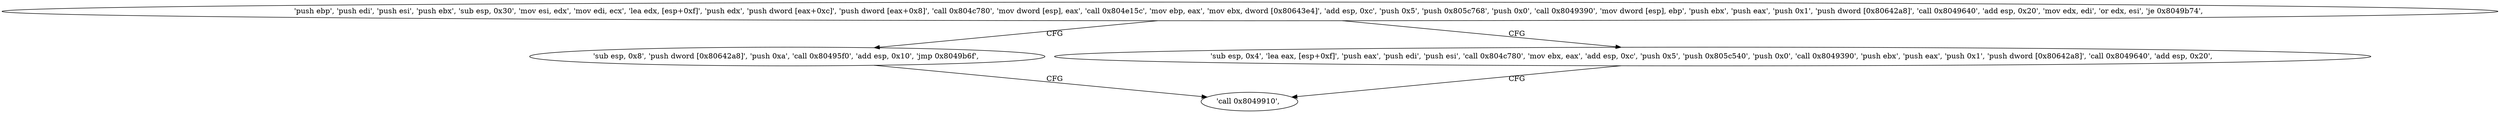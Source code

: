 digraph "func" {
"134519524" [label = "'push ebp', 'push edi', 'push esi', 'push ebx', 'sub esp, 0x30', 'mov esi, edx', 'mov edi, ecx', 'lea edx, [esp+0xf]', 'push edx', 'push dword [eax+0xc]', 'push dword [eax+0x8]', 'call 0x804c780', 'mov dword [esp], eax', 'call 0x804e15c', 'mov ebp, eax', 'mov ebx, dword [0x80643e4]', 'add esp, 0xc', 'push 0x5', 'push 0x805c768', 'push 0x0', 'call 0x8049390', 'mov dword [esp], ebp', 'push ebx', 'push eax', 'push 0x1', 'push dword [0x80642a8]', 'call 0x8049640', 'add esp, 0x20', 'mov edx, edi', 'or edx, esi', 'je 0x8049b74', " ]
"134519668" [label = "'sub esp, 0x8', 'push dword [0x80642a8]', 'push 0xa', 'call 0x80495f0', 'add esp, 0x10', 'jmp 0x8049b6f', " ]
"134519611" [label = "'sub esp, 0x4', 'lea eax, [esp+0xf]', 'push eax', 'push edi', 'push esi', 'call 0x804c780', 'mov ebx, eax', 'add esp, 0xc', 'push 0x5', 'push 0x805c540', 'push 0x0', 'call 0x8049390', 'push ebx', 'push eax', 'push 0x1', 'push dword [0x80642a8]', 'call 0x8049640', 'add esp, 0x20', " ]
"134519663" [label = "'call 0x8049910', " ]
"134519524" -> "134519668" [ label = "CFG" ]
"134519524" -> "134519611" [ label = "CFG" ]
"134519668" -> "134519663" [ label = "CFG" ]
"134519611" -> "134519663" [ label = "CFG" ]
}
